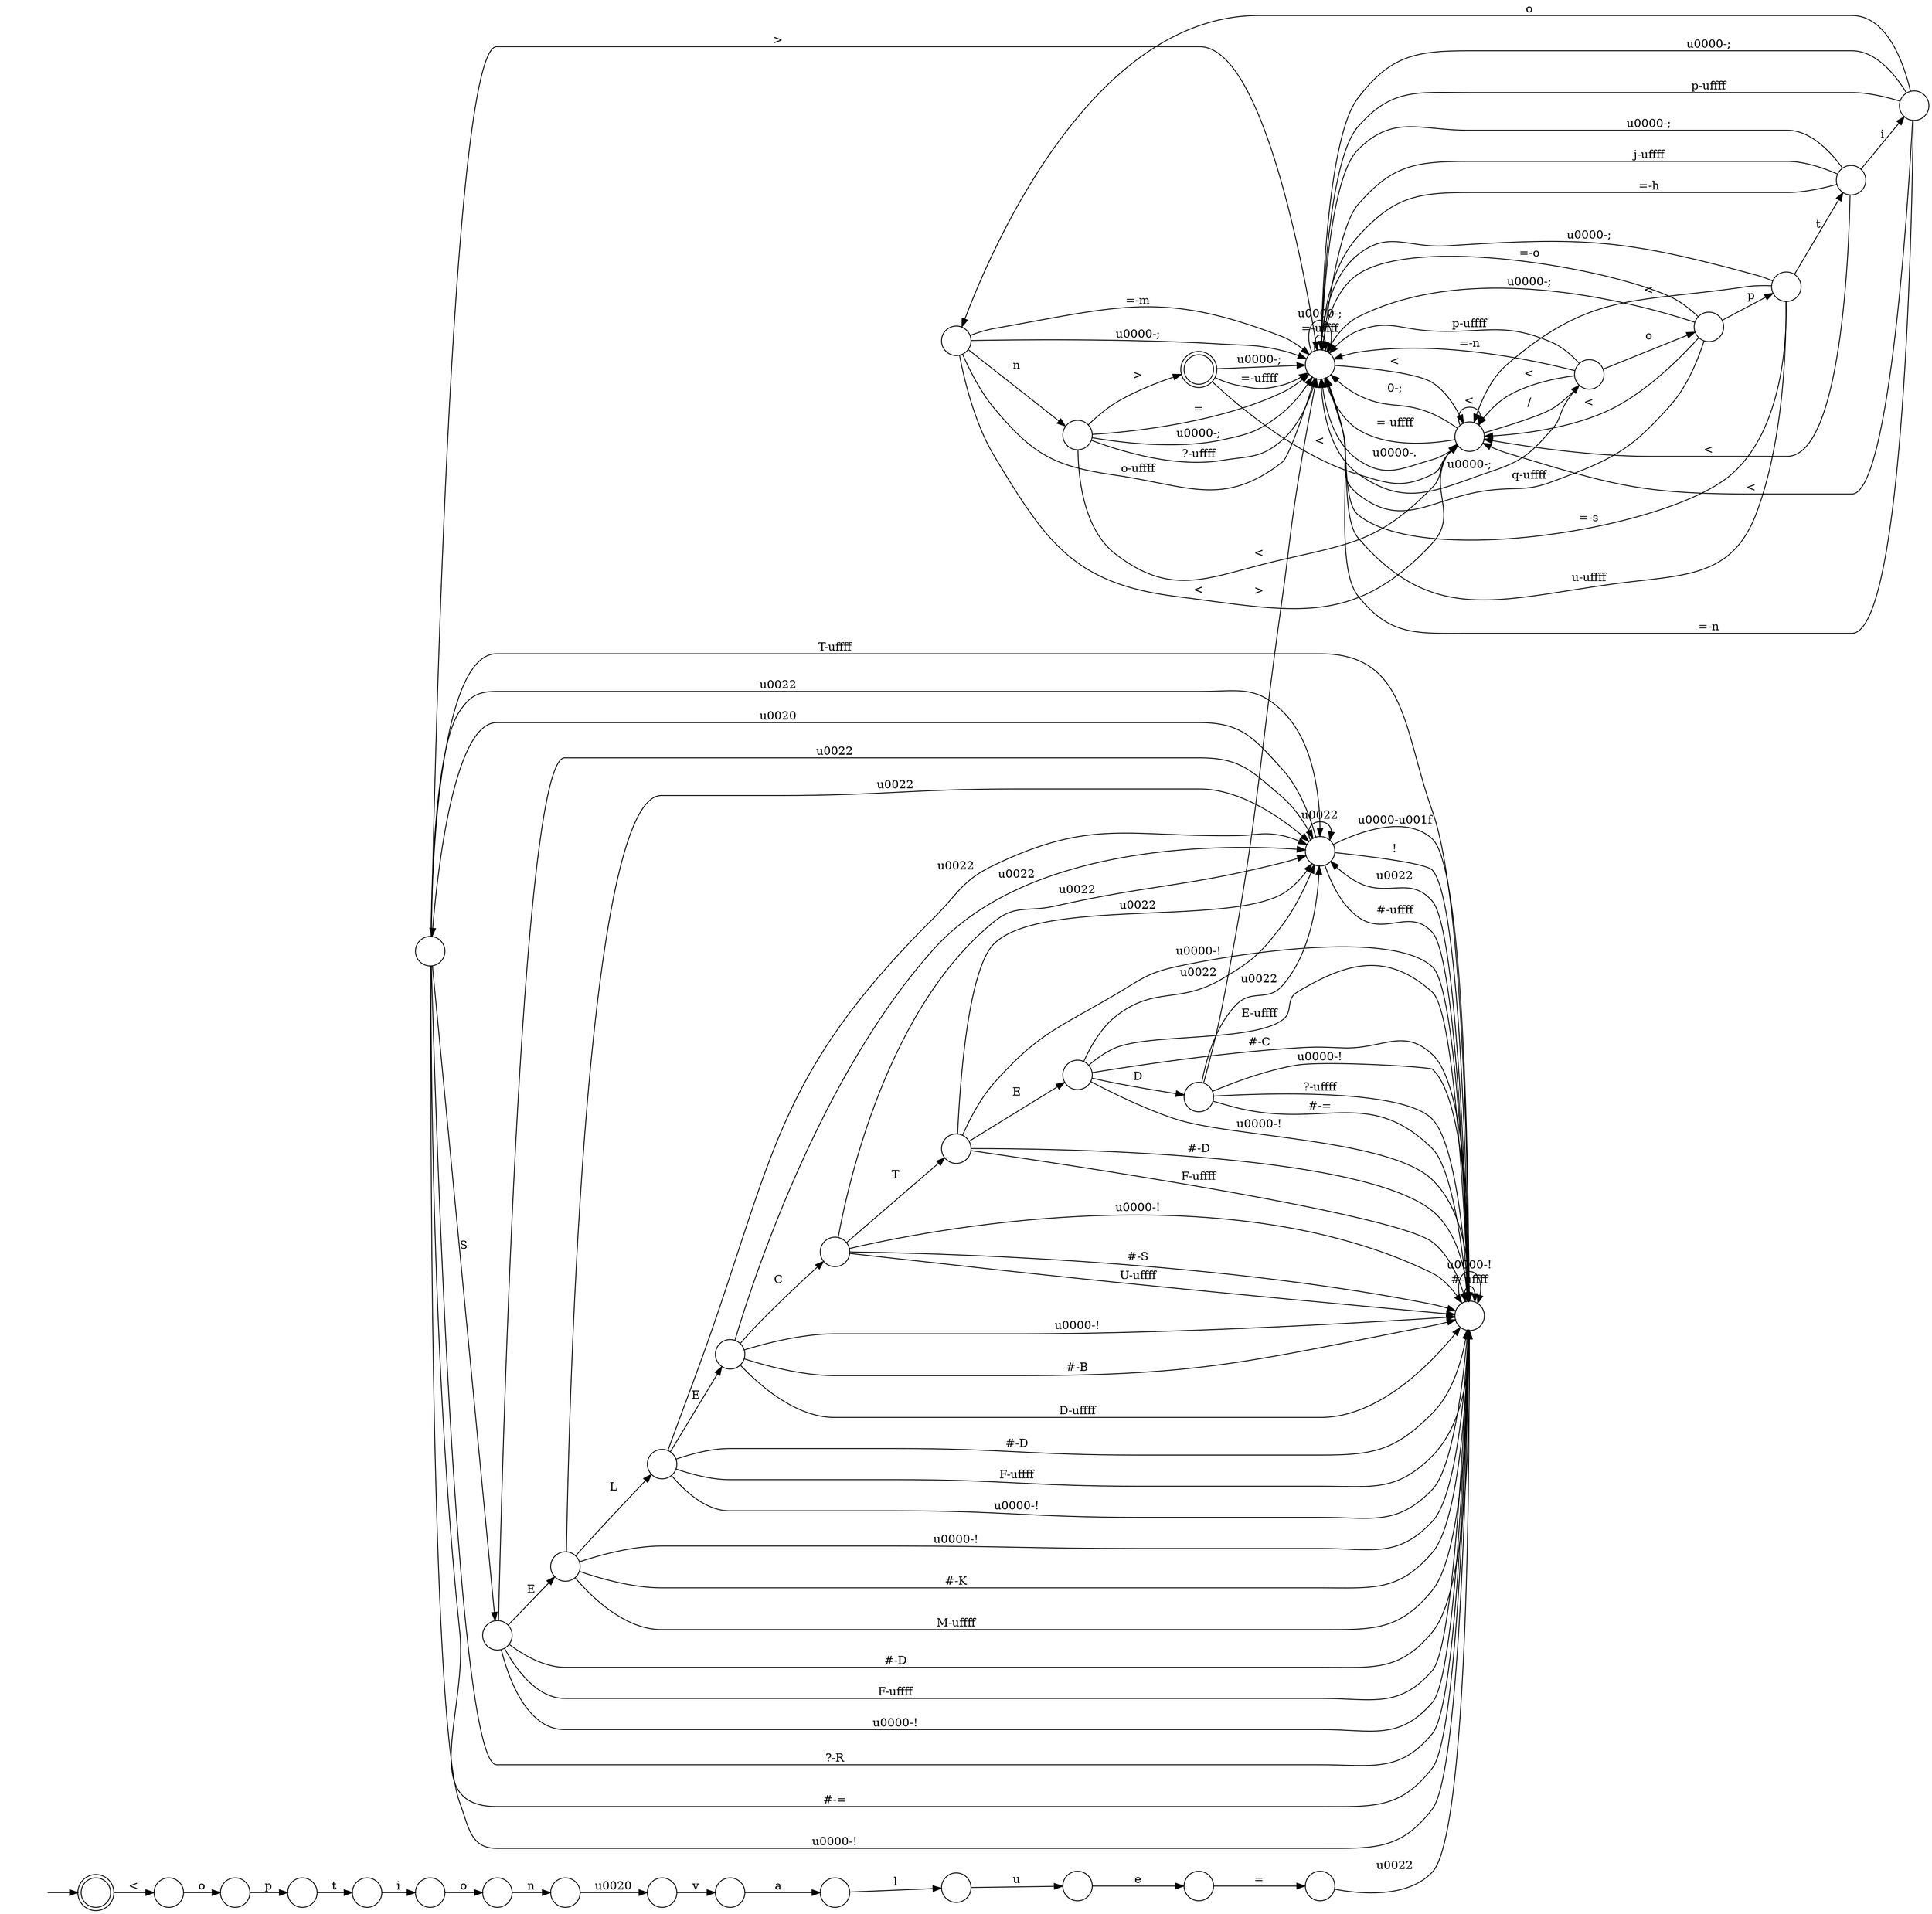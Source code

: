digraph Automaton {
  rankdir = LR;
  0 [shape=circle,label=""];
  0 -> 6 [label="n"]
  0 -> 19 [label="o-\uffff"]
  0 -> 19 [label="\u0000-;"]
  0 -> 8 [label="<"]
  0 -> 19 [label="=-m"]
  1 [shape=circle,label=""];
  1 -> 13 [label="u"]
  2 [shape=circle,label=""];
  2 -> 3 [label="a"]
  3 [shape=circle,label=""];
  3 -> 1 [label="l"]
  4 [shape=circle,label=""];
  4 -> 27 [label="p"]
  5 [shape=circle,label=""];
  5 -> 32 [label="i"]
  5 -> 19 [label="=-h"]
  5 -> 19 [label="\u0000-;"]
  5 -> 8 [label="<"]
  5 -> 19 [label="j-\uffff"]
  6 [shape=circle,label=""];
  6 -> 19 [label="="]
  6 -> 21 [label=">"]
  6 -> 19 [label="\u0000-;"]
  6 -> 8 [label="<"]
  6 -> 19 [label="?-\uffff"]
  7 [shape=circle,label=""];
  7 -> 30 [label="\u0022"]
  7 -> 10 [label="\u0000-!"]
  7 -> 14 [label="T"]
  7 -> 10 [label="#-S"]
  7 -> 10 [label="U-\uffff"]
  8 [shape=circle,label=""];
  8 -> 19 [label="0-;"]
  8 -> 19 [label="=-\uffff"]
  8 -> 19 [label="\u0000-."]
  8 -> 25 [label="/"]
  8 -> 8 [label="<"]
  9 [shape=circle,label=""];
  9 -> 30 [label="\u0022"]
  9 -> 10 [label="\u0000-!"]
  9 -> 7 [label="C"]
  9 -> 10 [label="#-B"]
  9 -> 10 [label="D-\uffff"]
  10 [shape=circle,label=""];
  10 -> 30 [label="\u0022"]
  10 -> 10 [label="#-\uffff"]
  10 -> 10 [label="\u0000-!"]
  11 [shape=circle,label=""];
  11 -> 5 [label="t"]
  11 -> 19 [label="u-\uffff"]
  11 -> 19 [label="\u0000-;"]
  11 -> 8 [label="<"]
  11 -> 19 [label="=-s"]
  12 [shape=circle,label=""];
  12 -> 2 [label="v"]
  13 [shape=circle,label=""];
  13 -> 35 [label="e"]
  14 [shape=circle,label=""];
  14 -> 30 [label="\u0022"]
  14 -> 10 [label="#-D"]
  14 -> 10 [label="F-\uffff"]
  14 -> 10 [label="\u0000-!"]
  14 -> 31 [label="E"]
  15 [shape=circle,label=""];
  15 -> 4 [label="o"]
  16 [shape=doublecircle,label=""];
  initial [shape=plaintext,label=""];
  initial -> 16
  16 -> 15 [label="<"]
  17 [shape=circle,label=""];
  17 -> 34 [label="o"]
  18 [shape=circle,label=""];
  18 -> 10 [label="\u0022"]
  19 [shape=circle,label=""];
  19 -> 19 [label="=-\uffff"]
  19 -> 19 [label="\u0000-;"]
  19 -> 8 [label="<"]
  20 [shape=circle,label=""];
  20 -> 30 [label="\u0022"]
  20 -> 10 [label="?-R"]
  20 -> 10 [label="#-="]
  20 -> 23 [label="S"]
  20 -> 10 [label="\u0000-!"]
  20 -> 19 [label=">"]
  20 -> 10 [label="T-\uffff"]
  21 [shape=doublecircle,label=""];
  21 -> 19 [label="=-\uffff"]
  21 -> 19 [label="\u0000-;"]
  21 -> 8 [label="<"]
  22 [shape=circle,label=""];
  22 -> 17 [label="i"]
  23 [shape=circle,label=""];
  23 -> 30 [label="\u0022"]
  23 -> 10 [label="#-D"]
  23 -> 10 [label="F-\uffff"]
  23 -> 10 [label="\u0000-!"]
  23 -> 24 [label="E"]
  24 [shape=circle,label=""];
  24 -> 30 [label="\u0022"]
  24 -> 10 [label="\u0000-!"]
  24 -> 10 [label="#-K"]
  24 -> 28 [label="L"]
  24 -> 10 [label="M-\uffff"]
  25 [shape=circle,label=""];
  25 -> 19 [label="p-\uffff"]
  25 -> 19 [label="=-n"]
  25 -> 19 [label="\u0000-;"]
  25 -> 8 [label="<"]
  25 -> 33 [label="o"]
  26 [shape=circle,label=""];
  26 -> 12 [label="\u0020"]
  27 [shape=circle,label=""];
  27 -> 22 [label="t"]
  28 [shape=circle,label=""];
  28 -> 30 [label="\u0022"]
  28 -> 10 [label="#-D"]
  28 -> 10 [label="F-\uffff"]
  28 -> 10 [label="\u0000-!"]
  28 -> 9 [label="E"]
  29 [shape=circle,label=""];
  29 -> 30 [label="\u0022"]
  29 -> 10 [label="#-="]
  29 -> 10 [label="\u0000-!"]
  29 -> 19 [label=">"]
  29 -> 10 [label="?-\uffff"]
  30 [shape=circle,label=""];
  30 -> 30 [label="\u0022"]
  30 -> 10 [label="#-\uffff"]
  30 -> 10 [label="\u0000-\u001f"]
  30 -> 20 [label="\u0020"]
  30 -> 10 [label="!"]
  31 [shape=circle,label=""];
  31 -> 30 [label="\u0022"]
  31 -> 29 [label="D"]
  31 -> 10 [label="\u0000-!"]
  31 -> 10 [label="E-\uffff"]
  31 -> 10 [label="#-C"]
  32 [shape=circle,label=""];
  32 -> 19 [label="p-\uffff"]
  32 -> 19 [label="=-n"]
  32 -> 19 [label="\u0000-;"]
  32 -> 8 [label="<"]
  32 -> 0 [label="o"]
  33 [shape=circle,label=""];
  33 -> 19 [label="q-\uffff"]
  33 -> 11 [label="p"]
  33 -> 19 [label="=-o"]
  33 -> 19 [label="\u0000-;"]
  33 -> 8 [label="<"]
  34 [shape=circle,label=""];
  34 -> 26 [label="n"]
  35 [shape=circle,label=""];
  35 -> 18 [label="="]
}

